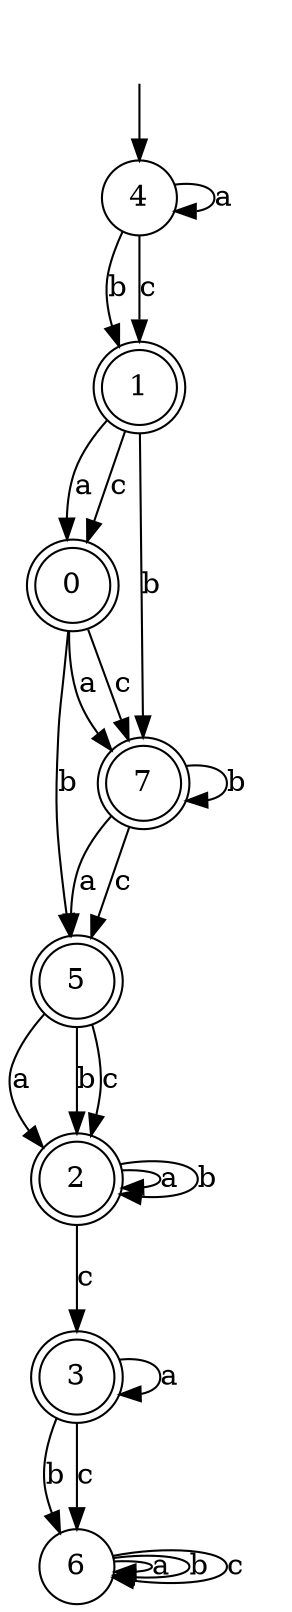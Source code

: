 digraph g {
__start [label=""shape=none]
	4[shape="circle" label="4"]
	0[shape="doublecircle" label="0"]
	1[shape="doublecircle" label="1"]
	2[shape="doublecircle" label="2"]
	3[shape="doublecircle" label="3"]
	5[shape="doublecircle" label="5"]
	6[shape="circle" label="6"]
	7[shape="doublecircle" label="7"]

__start -> 4
	0 -> 7 [label="a"]
	0 -> 5 [label="b"]
	0 -> 7 [label="c"]
	1 -> 0 [label="a"]
	1 -> 7 [label="b"]
	1 -> 0 [label="c"]
	2 -> 2 [label="a"]
	2 -> 2 [label="b"]
	2 -> 3 [label="c"]
	3 -> 3 [label="a"]
	3 -> 6 [label="b"]
	3 -> 6 [label="c"]
	4 -> 4 [label="a"]
	4 -> 1 [label="b"]
	4 -> 1 [label="c"]
	5 -> 2 [label="a"]
	5 -> 2 [label="b"]
	5 -> 2 [label="c"]
	6 -> 6 [label="a"]
	6 -> 6 [label="b"]
	6 -> 6 [label="c"]
	7 -> 5 [label="a"]
	7 -> 7 [label="b"]
	7 -> 5 [label="c"]
}
